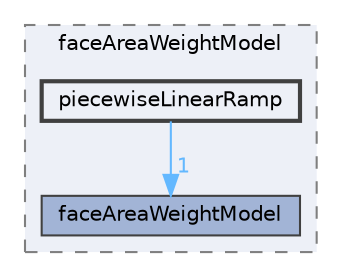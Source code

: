 digraph "applications/utilities/mesh/generation/foamyMesh/conformalVoronoiMesh/faceAreaWeightModel/piecewiseLinearRamp"
{
 // LATEX_PDF_SIZE
  bgcolor="transparent";
  edge [fontname=Helvetica,fontsize=10,labelfontname=Helvetica,labelfontsize=10];
  node [fontname=Helvetica,fontsize=10,shape=box,height=0.2,width=0.4];
  compound=true
  subgraph clusterdir_d9ce549976e20fb84d51fe6d9a6d993a {
    graph [ bgcolor="#edf0f7", pencolor="grey50", label="faceAreaWeightModel", fontname=Helvetica,fontsize=10 style="filled,dashed", URL="dir_d9ce549976e20fb84d51fe6d9a6d993a.html",tooltip=""]
  dir_4e5b9063b247b12e10130e95cd44fe00 [label="faceAreaWeightModel", fillcolor="#a2b4d6", color="grey25", style="filled", URL="dir_4e5b9063b247b12e10130e95cd44fe00.html",tooltip=""];
  dir_6e92e394101b3a2fd3f2fab074bfa62b [label="piecewiseLinearRamp", fillcolor="#edf0f7", color="grey25", style="filled,bold", URL="dir_6e92e394101b3a2fd3f2fab074bfa62b.html",tooltip=""];
  }
  dir_6e92e394101b3a2fd3f2fab074bfa62b->dir_4e5b9063b247b12e10130e95cd44fe00 [headlabel="1", labeldistance=1.5 headhref="dir_002916_001251.html" href="dir_002916_001251.html" color="steelblue1" fontcolor="steelblue1"];
}
